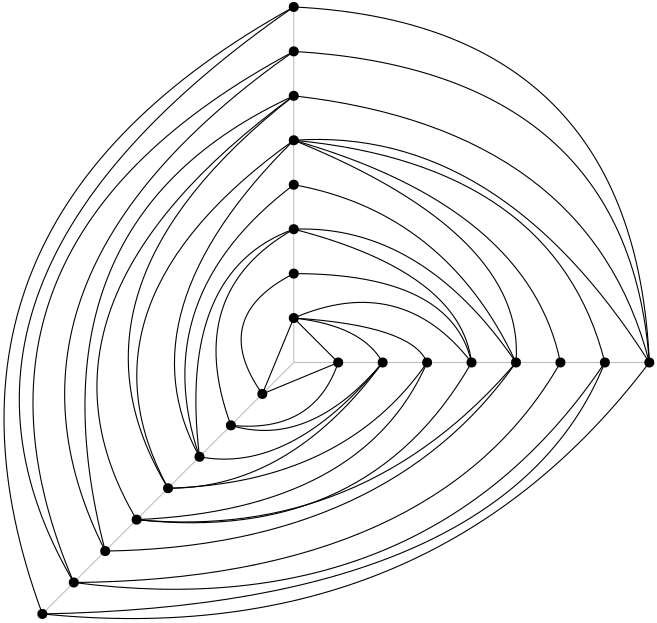 <?xml version="1.0"?>
<!DOCTYPE ipe SYSTEM "ipe.dtd">
<ipe version="70206" creator="Ipe 7.2.7">
<info created="D:20180103144121" modified="D:20180103150605"/>
<ipestyle name="basic">
<symbol name="arrow/arc(spx)">
<path stroke="sym-stroke" fill="sym-stroke" pen="sym-pen">
0 0 m
-1 0.333 l
-1 -0.333 l
h
</path>
</symbol>
<symbol name="arrow/farc(spx)">
<path stroke="sym-stroke" fill="white" pen="sym-pen">
0 0 m
-1 0.333 l
-1 -0.333 l
h
</path>
</symbol>
<symbol name="arrow/ptarc(spx)">
<path stroke="sym-stroke" fill="sym-stroke" pen="sym-pen">
0 0 m
-1 0.333 l
-0.8 0 l
-1 -0.333 l
h
</path>
</symbol>
<symbol name="arrow/fptarc(spx)">
<path stroke="sym-stroke" fill="white" pen="sym-pen">
0 0 m
-1 0.333 l
-0.8 0 l
-1 -0.333 l
h
</path>
</symbol>
<symbol name="mark/circle(sx)" transformations="translations">
<path fill="sym-stroke">
0.6 0 0 0.6 0 0 e
0.4 0 0 0.4 0 0 e
</path>
</symbol>
<symbol name="mark/disk(sx)" transformations="translations">
<path fill="sym-stroke">
0.6 0 0 0.6 0 0 e
</path>
</symbol>
<symbol name="mark/fdisk(sfx)" transformations="translations">
<group>
<path fill="sym-fill">
0.5 0 0 0.5 0 0 e
</path>
<path fill="sym-stroke" fillrule="eofill">
0.6 0 0 0.6 0 0 e
0.4 0 0 0.4 0 0 e
</path>
</group>
</symbol>
<symbol name="mark/box(sx)" transformations="translations">
<path fill="sym-stroke" fillrule="eofill">
-0.6 -0.6 m
0.6 -0.6 l
0.6 0.6 l
-0.6 0.6 l
h
-0.4 -0.4 m
0.4 -0.4 l
0.4 0.4 l
-0.4 0.4 l
h
</path>
</symbol>
<symbol name="mark/square(sx)" transformations="translations">
<path fill="sym-stroke">
-0.6 -0.6 m
0.6 -0.6 l
0.6 0.6 l
-0.6 0.6 l
h
</path>
</symbol>
<symbol name="mark/fsquare(sfx)" transformations="translations">
<group>
<path fill="sym-fill">
-0.5 -0.5 m
0.5 -0.5 l
0.5 0.5 l
-0.5 0.5 l
h
</path>
<path fill="sym-stroke" fillrule="eofill">
-0.6 -0.6 m
0.6 -0.6 l
0.6 0.6 l
-0.6 0.6 l
h
-0.4 -0.4 m
0.4 -0.4 l
0.4 0.4 l
-0.4 0.4 l
h
</path>
</group>
</symbol>
<symbol name="mark/cross(sx)" transformations="translations">
<group>
<path fill="sym-stroke">
-0.43 -0.57 m
0.57 0.43 l
0.43 0.57 l
-0.57 -0.43 l
h
</path>
<path fill="sym-stroke">
-0.43 0.57 m
0.57 -0.43 l
0.43 -0.57 l
-0.57 0.43 l
h
</path>
</group>
</symbol>
<symbol name="arrow/fnormal(spx)">
<path stroke="sym-stroke" fill="white" pen="sym-pen">
0 0 m
-1 0.333 l
-1 -0.333 l
h
</path>
</symbol>
<symbol name="arrow/pointed(spx)">
<path stroke="sym-stroke" fill="sym-stroke" pen="sym-pen">
0 0 m
-1 0.333 l
-0.8 0 l
-1 -0.333 l
h
</path>
</symbol>
<symbol name="arrow/fpointed(spx)">
<path stroke="sym-stroke" fill="white" pen="sym-pen">
0 0 m
-1 0.333 l
-0.8 0 l
-1 -0.333 l
h
</path>
</symbol>
<symbol name="arrow/linear(spx)">
<path stroke="sym-stroke" pen="sym-pen">
-1 0.333 m
0 0 l
-1 -0.333 l
</path>
</symbol>
<symbol name="arrow/fdouble(spx)">
<path stroke="sym-stroke" fill="white" pen="sym-pen">
0 0 m
-1 0.333 l
-1 -0.333 l
h
-1 0 m
-2 0.333 l
-2 -0.333 l
h
</path>
</symbol>
<symbol name="arrow/double(spx)">
<path stroke="sym-stroke" fill="sym-stroke" pen="sym-pen">
0 0 m
-1 0.333 l
-1 -0.333 l
h
-1 0 m
-2 0.333 l
-2 -0.333 l
h
</path>
</symbol>
<pen name="heavier" value="0.8"/>
<pen name="fat" value="1.2"/>
<pen name="ultrafat" value="2"/>
<symbolsize name="large" value="5"/>
<symbolsize name="small" value="2"/>
<symbolsize name="tiny" value="1.1"/>
<arrowsize name="large" value="10"/>
<arrowsize name="small" value="5"/>
<arrowsize name="tiny" value="3"/>
<color name="red" value="1 0 0"/>
<color name="green" value="0 1 0"/>
<color name="blue" value="0 0 1"/>
<color name="yellow" value="1 1 0"/>
<color name="orange" value="1 0.647 0"/>
<color name="gold" value="1 0.843 0"/>
<color name="purple" value="0.627 0.125 0.941"/>
<color name="gray" value="0.745"/>
<color name="brown" value="0.647 0.165 0.165"/>
<color name="navy" value="0 0 0.502"/>
<color name="pink" value="1 0.753 0.796"/>
<color name="seagreen" value="0.18 0.545 0.341"/>
<color name="turquoise" value="0.251 0.878 0.816"/>
<color name="violet" value="0.933 0.51 0.933"/>
<color name="darkblue" value="0 0 0.545"/>
<color name="darkcyan" value="0 0.545 0.545"/>
<color name="darkgray" value="0.663"/>
<color name="darkgreen" value="0 0.392 0"/>
<color name="darkmagenta" value="0.545 0 0.545"/>
<color name="darkorange" value="1 0.549 0"/>
<color name="darkred" value="0.545 0 0"/>
<color name="lightblue" value="0.678 0.847 0.902"/>
<color name="lightcyan" value="0.878 1 1"/>
<color name="lightgray" value="0.827"/>
<color name="lightgreen" value="0.565 0.933 0.565"/>
<color name="lightyellow" value="1 1 0.878"/>
<dashstyle name="dashed" value="[4] 0"/>
<dashstyle name="dotted" value="[1 3] 0"/>
<dashstyle name="dash dotted" value="[4 2 1 2] 0"/>
<dashstyle name="dash dot dotted" value="[4 2 1 2 1 2] 0"/>
<textsize name="large" value="\large"/>
<textsize name="small" value="\small"/>
<textsize name="tiny" value="\tiny"/>
<textsize name="Large" value="\Large"/>
<textsize name="LARGE" value="\LARGE"/>
<textsize name="huge" value="\huge"/>
<textsize name="Huge" value="\Huge"/>
<textsize name="footnote" value="\footnotesize"/>
<textstyle name="center" begin="\begin{center}" end="\end{center}"/>
<textstyle name="itemize" begin="\begin{itemize}" end="\end{itemize}"/>
<textstyle name="item" begin="\begin{itemize}\item{}" end="\end{itemize}"/>
<gridsize name="4 pts" value="4"/>
<gridsize name="8 pts (~3 mm)" value="8"/>
<gridsize name="16 pts (~6 mm)" value="16"/>
<gridsize name="32 pts (~12 mm)" value="32"/>
<gridsize name="10 pts (~3.5 mm)" value="10"/>
<gridsize name="20 pts (~7 mm)" value="20"/>
<gridsize name="14 pts (~5 mm)" value="14"/>
<gridsize name="28 pts (~10 mm)" value="28"/>
<gridsize name="56 pts (~20 mm)" value="56"/>
<anglesize name="90 deg" value="90"/>
<anglesize name="60 deg" value="60"/>
<anglesize name="45 deg" value="45"/>
<anglesize name="30 deg" value="30"/>
<anglesize name="22.5 deg" value="22.5"/>
<opacity name="10%" value="0.1"/>
<opacity name="30%" value="0.3"/>
<opacity name="50%" value="0.5"/>
<opacity name="75%" value="0.75"/>
<tiling name="falling" angle="-60" step="4" width="1"/>
<tiling name="rising" angle="30" step="4" width="1"/>
</ipestyle>
<page>
<layer name="g-p"/>
<layer name="path-vertices"/>
<layer name="path-adjacent"/>
<layer name="path"/>
<layer name="path-highlited"/>
<view layers="g-p path-vertices path-adjacent path" active="path-highlited"/>
<view layers="g-p path-vertices path-adjacent path-highlited" active="path"/>
<view layers="g-p" active="path-adjacent"/>
<view layers="" active="g-p"/>
<group layer="path-highlited">
<path stroke="orange" pen="ultrafat">
256 720 m
272 704 l
</path>
<path stroke="orange" pen="ultrafat">
272 704 m
244.687 692.682 l
</path>
<path stroke="orange" pen="ultrafat">
244.687 692.682 m
225.04 720.219
256 736 c
</path>
<path stroke="orange" pen="ultrafat">
256 736 m
312.818 735.989
320 704 c
</path>
<path stroke="orange" pen="ultrafat">
320 704 m
282.468 638.243
199.432 647.428 c
</path>
<path stroke="orange" pen="ultrafat">
199.432 647.428 m
153.329 724.98
256 800 c
</path>
<path stroke="orange" pen="ultrafat">
256 800 m
362.51 787.913
384 704 c
</path>
<path stroke="orange" pen="ultrafat">
384 704 m
304.933 599.412
165.491 613.486 c
</path>
<path stroke="orange" pen="ultrafat">
165.491 613.486 m
113.754 753.396
256 832 c
</path>
</group>
<path layer="g-p" matrix="1 0 0 1 0 128" stroke="gray">
256 704 m
256 576 l
</path>
<path stroke="gray">
256 704 m
384 704 l
</path>
<path matrix="-0.707107 0.707107 -0.707107 -0.707107 844.313 930.274" stroke="gray">
256 704 m
256 576 l
</path>
<use name="mark/disk(sx)" pos="256 768" size="normal" stroke="black"/>
<use name="mark/disk(sx)" pos="256 752" size="normal" stroke="black"/>
<use name="mark/disk(sx)" pos="288 704" size="normal" stroke="black"/>
<use name="mark/disk(sx)" pos="352 704" size="normal" stroke="black"/>
<use matrix="-0.707107 0.707107 -0.707107 -0.707107 934.823 1020.78" name="mark/disk(sx)" pos="256 736" size="normal" stroke="black"/>
<use matrix="-0.707107 0.707107 -0.707107 -0.707107 934.823 1020.78" name="mark/disk(sx)" pos="256 816" size="normal" stroke="black"/>
<group layer="path">
<path stroke="black">
256 720 m
272 704 l
</path>
<path stroke="black">
272 704 m
244.687 692.682 l
</path>
<path stroke="black">
244.687 692.682 m
225.04 720.219
256 736 c
</path>
<path stroke="black">
256 736 m
312.818 735.989
320 704 c
</path>
<path stroke="black">
320 704 m
282.468 638.243
199.432 647.428 c
</path>
<path stroke="black">
199.432 647.428 m
153.329 724.98
256 800 c
</path>
<path stroke="black">
256 800 m
362.51 787.913
384 704 c
</path>
<path stroke="black">
384 704 m
304.933 599.412
165.491 613.486 c
</path>
<path stroke="black">
165.491 613.486 m
113.754 753.396
256 832 c
</path>
</group>
<use layer="g-p" name="mark/disk(sx)" pos="256 784" size="normal" stroke="black"/>
<use name="mark/disk(sx)" pos="304 704" size="normal" stroke="black"/>
<use name="mark/disk(sx)" pos="336 704" size="normal" stroke="black"/>
<use name="mark/disk(sx)" pos="368 704" size="normal" stroke="black"/>
<use name="mark/disk(sx)" pos="256 816" size="normal" stroke="black"/>
<use matrix="-0.707107 0.707107 -0.707107 -0.707107 934.823 1020.78" name="mark/disk(sx)" pos="256 768" size="normal" stroke="black"/>
<use matrix="-0.707107 0.707107 -0.707107 -0.707107 934.823 1020.78" name="mark/disk(sx)" pos="256 800" size="normal" stroke="black"/>
<use matrix="-0.707107 0.707107 -0.707107 -0.707107 934.823 1020.78" name="mark/disk(sx)" pos="256 752" size="normal" stroke="black"/>
<path layer="path-adjacent" stroke="black">
256 832 m
113.179 733.176
176.804 624.8 c
</path>
<path stroke="black">
165.491 613.486 m
332.932 616.511
368 704 c
</path>
<path stroke="black">
384 704 m
329.914 789.246
256 784 c
</path>
<path stroke="black">
256 800 m
167.237 730.41
210.745 658.741 c
</path>
<path stroke="black">
199.432 647.428 m
280.885 650.957
304 704 c
</path>
<path stroke="black">
320 704 m
294.714 736.696
256 720 c
</path>
<path stroke="black">
272 704 m
263.284 678.363
233.373 681.369 c
</path>
<path stroke="black">
256 720 m
244.687 692.682 l
</path>
<path layer="g-p" stroke="black">
256 816 m
138.825 733.679
188.118 636.114 c
</path>
<path stroke="black">
256 816 m
124.996 745.999
176.804 624.8 c
</path>
<path stroke="black">
256 784 m
174.277 725.633
210.745 658.741 c
</path>
<path stroke="black">
256 784 m
193.386 722.113
222.059 670.055 c
</path>
<path stroke="black">
222.059 670.055 m
202.438 727.393
256 768 c
</path>
<path stroke="black">
233.373 681.369 m
215.764 729.153
256 752 c
</path>
<path stroke="black">
222.059 670.055 m
214.003 736.947
256 752 c
</path>
<path stroke="black">
256 784 m
350.029 775.165
368 704 c
</path>
<path stroke="black">
256 784 m
340.475 759.828
352 704 c
</path>
<path stroke="black">
256 784 m
339.72 750.022
336 704 c
</path>
<path stroke="black">
336 704 m
310.805 758.068
256 768 c
</path>
<path stroke="black">
336 704 m
302.005 753.794
256 752 c
</path>
<path stroke="black">
336 704 m
289.434 637.631
188.118 636.114 c
</path>
<path stroke="black">
176.804 624.8 m
307.285 625.814
352 704 c
</path>
<path stroke="black">
176.804 624.8 m
303.765 608.214
368 704 c
</path>
<path stroke="black">
288 704 m
261.524 672.832
233.373 681.369 c
</path>
<path stroke="black">
288 704 m
254.987 663.78
222.059 670.055 c
</path>
<path stroke="black">
288 704 m
254.484 658.5
210.745 658.741 c
</path>
<path stroke="black">
210.745 658.741 m
273.845 660.512
304 704 c
</path>
<group layer="path-vertices">
<group>
<use name="mark/disk(sx)" pos="320 704" size="normal" stroke="black"/>
<use matrix="-0.707107 0.707107 -0.707107 -0.707107 934.823 1020.78" name="mark/disk(sx)" pos="256 784" size="normal" stroke="black"/>
<use name="mark/disk(sx)" pos="256 736" size="normal" stroke="black"/>
<use name="mark/disk(sx)" pos="256 800" size="normal" stroke="black"/>
<use name="mark/disk(sx)" pos="256 720" size="normal" stroke="black"/>
<use name="mark/disk(sx)" pos="272 704" size="normal" stroke="black"/>
<use name="mark/disk(sx)" pos="256 832" size="normal" stroke="black"/>
<use name="mark/disk(sx)" pos="384 704" size="normal" stroke="black"/>
<use matrix="-0.707107 0.707107 -0.707107 -0.707107 934.823 1020.78" name="mark/disk(sx)" pos="256 720" size="normal" stroke="black"/>
<use matrix="-0.707107 0.707107 -0.707107 -0.707107 934.823 1020.78" name="mark/disk(sx)" pos="256 832" size="normal" stroke="black"/>
</group>
</group>
<path layer="path-adjacent" stroke="black">
256 816 m
376.43 808.857
384 704 c
</path>
<path stroke="black">
256 832 m
378.692 825.955
384 704 c
</path>
<path stroke="black">
256 800 m
157.431 754.799
188.118 636.114 c
</path>
<path stroke="black">
199.432 647.428 m
281.136 639.643
336 704 c
</path>
<path stroke="black">
256 720 m
280.633 717.336
288 704 c
</path>
<path stroke="black">
256 720 m
298.485 717.336
304 704 c
</path>
<path stroke="black">
256 752 m
316.085 736.445
320 704 c
</path>
</page>
</ipe>
